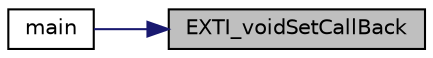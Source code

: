 digraph "EXTI_voidSetCallBack"
{
 // LATEX_PDF_SIZE
  edge [fontname="Helvetica",fontsize="10",labelfontname="Helvetica",labelfontsize="10"];
  node [fontname="Helvetica",fontsize="10",shape=record];
  rankdir="RL";
  Node1 [label="EXTI_voidSetCallBack",height=0.2,width=0.4,color="black", fillcolor="grey75", style="filled", fontcolor="black",tooltip="Send the function that you want excute to ISR"];
  Node1 -> Node2 [dir="back",color="midnightblue",fontsize="10",style="solid",fontname="Helvetica"];
  Node2 [label="main",height=0.2,width=0.4,color="black", fillcolor="white", style="filled",URL="$d0/d29/main_8c.html#a6288eba0f8e8ad3ab1544ad731eb7667",tooltip=" "];
}
